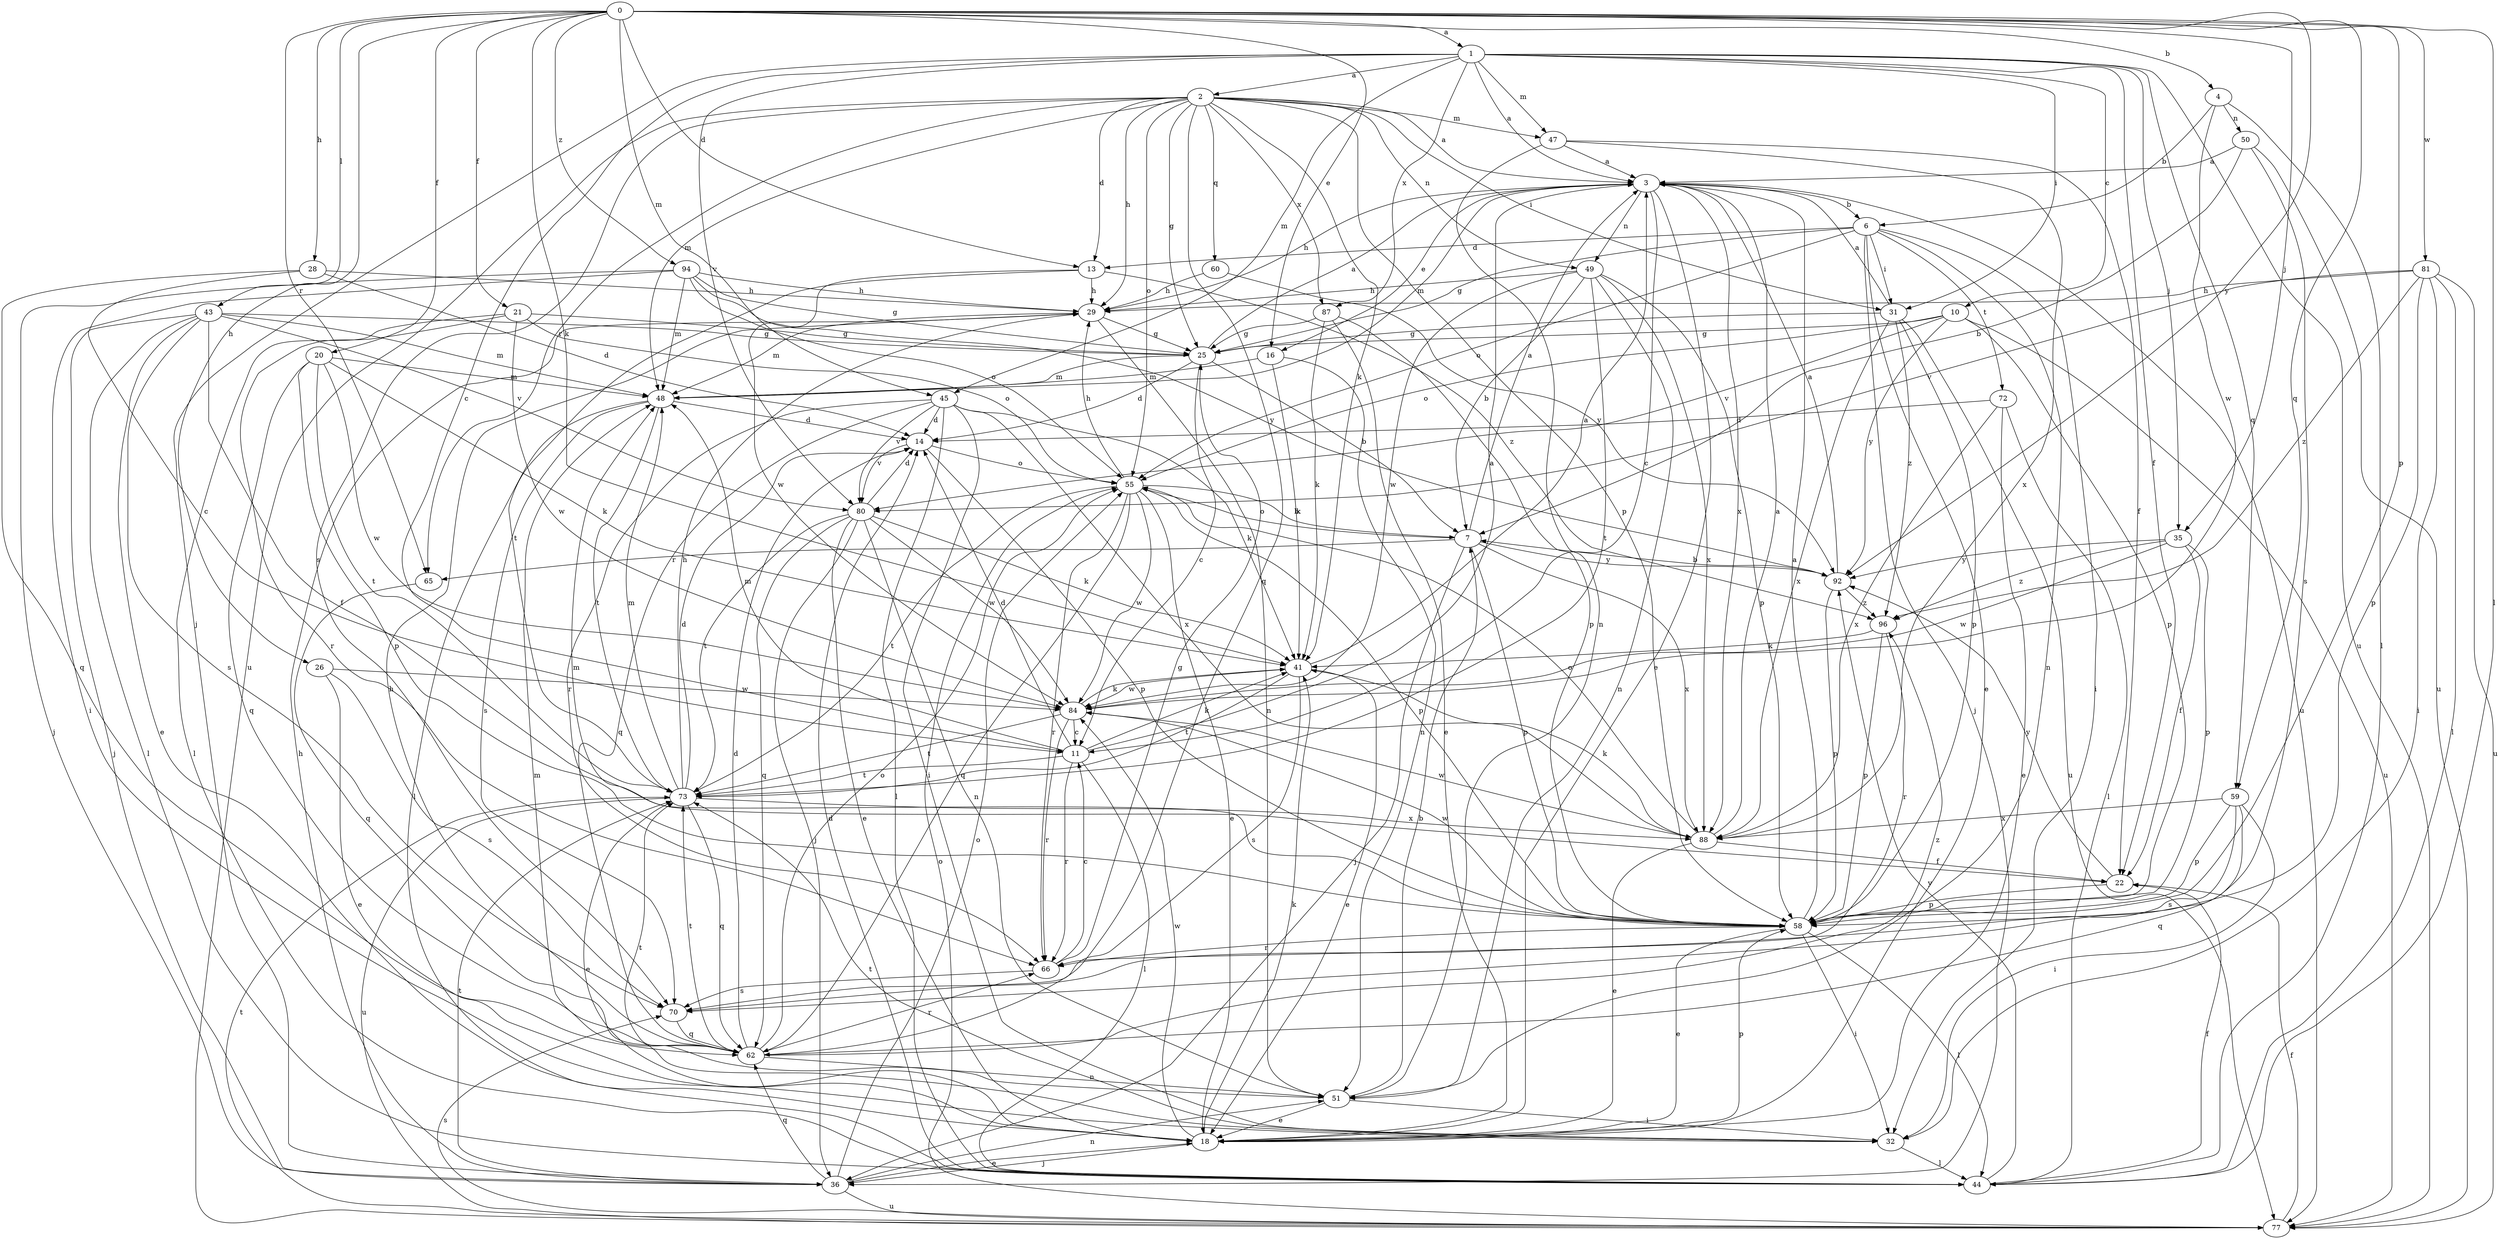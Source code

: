 strict digraph  {
0;
1;
2;
3;
4;
6;
7;
10;
11;
13;
14;
16;
18;
20;
21;
22;
25;
26;
28;
29;
31;
32;
35;
36;
41;
43;
44;
45;
47;
48;
49;
50;
51;
55;
58;
59;
60;
62;
65;
66;
70;
72;
73;
77;
80;
81;
84;
87;
88;
92;
94;
96;
0 -> 1  [label=a];
0 -> 4  [label=b];
0 -> 13  [label=d];
0 -> 16  [label=e];
0 -> 20  [label=f];
0 -> 21  [label=f];
0 -> 26  [label=h];
0 -> 28  [label=h];
0 -> 35  [label=j];
0 -> 41  [label=k];
0 -> 43  [label=l];
0 -> 44  [label=l];
0 -> 45  [label=m];
0 -> 58  [label=p];
0 -> 59  [label=q];
0 -> 65  [label=r];
0 -> 81  [label=w];
0 -> 92  [label=y];
0 -> 94  [label=z];
1 -> 2  [label=a];
1 -> 3  [label=a];
1 -> 10  [label=c];
1 -> 11  [label=c];
1 -> 22  [label=f];
1 -> 31  [label=i];
1 -> 35  [label=j];
1 -> 36  [label=j];
1 -> 45  [label=m];
1 -> 47  [label=m];
1 -> 59  [label=q];
1 -> 77  [label=u];
1 -> 80  [label=v];
1 -> 87  [label=x];
2 -> 3  [label=a];
2 -> 13  [label=d];
2 -> 25  [label=g];
2 -> 29  [label=h];
2 -> 31  [label=i];
2 -> 41  [label=k];
2 -> 47  [label=m];
2 -> 48  [label=m];
2 -> 49  [label=n];
2 -> 55  [label=o];
2 -> 58  [label=p];
2 -> 60  [label=q];
2 -> 62  [label=q];
2 -> 65  [label=r];
2 -> 70  [label=s];
2 -> 77  [label=u];
2 -> 87  [label=x];
3 -> 6  [label=b];
3 -> 11  [label=c];
3 -> 16  [label=e];
3 -> 18  [label=e];
3 -> 29  [label=h];
3 -> 48  [label=m];
3 -> 49  [label=n];
3 -> 77  [label=u];
3 -> 88  [label=x];
4 -> 6  [label=b];
4 -> 44  [label=l];
4 -> 50  [label=n];
4 -> 84  [label=w];
6 -> 13  [label=d];
6 -> 18  [label=e];
6 -> 25  [label=g];
6 -> 31  [label=i];
6 -> 32  [label=i];
6 -> 36  [label=j];
6 -> 51  [label=n];
6 -> 55  [label=o];
6 -> 72  [label=t];
7 -> 3  [label=a];
7 -> 36  [label=j];
7 -> 55  [label=o];
7 -> 58  [label=p];
7 -> 65  [label=r];
7 -> 88  [label=x];
7 -> 92  [label=y];
10 -> 25  [label=g];
10 -> 55  [label=o];
10 -> 58  [label=p];
10 -> 77  [label=u];
10 -> 80  [label=v];
10 -> 92  [label=y];
11 -> 3  [label=a];
11 -> 14  [label=d];
11 -> 41  [label=k];
11 -> 44  [label=l];
11 -> 48  [label=m];
11 -> 66  [label=r];
11 -> 73  [label=t];
13 -> 29  [label=h];
13 -> 73  [label=t];
13 -> 84  [label=w];
13 -> 96  [label=z];
14 -> 55  [label=o];
14 -> 58  [label=p];
14 -> 80  [label=v];
16 -> 41  [label=k];
16 -> 48  [label=m];
16 -> 51  [label=n];
18 -> 36  [label=j];
18 -> 41  [label=k];
18 -> 58  [label=p];
18 -> 84  [label=w];
20 -> 41  [label=k];
20 -> 48  [label=m];
20 -> 58  [label=p];
20 -> 62  [label=q];
20 -> 73  [label=t];
20 -> 84  [label=w];
21 -> 25  [label=g];
21 -> 44  [label=l];
21 -> 55  [label=o];
21 -> 66  [label=r];
21 -> 84  [label=w];
22 -> 58  [label=p];
22 -> 92  [label=y];
25 -> 3  [label=a];
25 -> 7  [label=b];
25 -> 11  [label=c];
25 -> 14  [label=d];
25 -> 48  [label=m];
26 -> 18  [label=e];
26 -> 70  [label=s];
26 -> 84  [label=w];
28 -> 11  [label=c];
28 -> 14  [label=d];
28 -> 29  [label=h];
28 -> 62  [label=q];
29 -> 25  [label=g];
29 -> 48  [label=m];
29 -> 51  [label=n];
31 -> 3  [label=a];
31 -> 25  [label=g];
31 -> 58  [label=p];
31 -> 77  [label=u];
31 -> 88  [label=x];
31 -> 96  [label=z];
32 -> 44  [label=l];
32 -> 48  [label=m];
32 -> 73  [label=t];
35 -> 22  [label=f];
35 -> 58  [label=p];
35 -> 84  [label=w];
35 -> 92  [label=y];
35 -> 96  [label=z];
36 -> 18  [label=e];
36 -> 29  [label=h];
36 -> 51  [label=n];
36 -> 55  [label=o];
36 -> 62  [label=q];
36 -> 73  [label=t];
36 -> 77  [label=u];
41 -> 3  [label=a];
41 -> 18  [label=e];
41 -> 70  [label=s];
41 -> 73  [label=t];
41 -> 84  [label=w];
43 -> 18  [label=e];
43 -> 22  [label=f];
43 -> 25  [label=g];
43 -> 36  [label=j];
43 -> 44  [label=l];
43 -> 48  [label=m];
43 -> 70  [label=s];
43 -> 80  [label=v];
44 -> 14  [label=d];
44 -> 22  [label=f];
44 -> 92  [label=y];
45 -> 14  [label=d];
45 -> 32  [label=i];
45 -> 41  [label=k];
45 -> 44  [label=l];
45 -> 62  [label=q];
45 -> 66  [label=r];
45 -> 80  [label=v];
45 -> 88  [label=x];
47 -> 3  [label=a];
47 -> 22  [label=f];
47 -> 51  [label=n];
47 -> 88  [label=x];
48 -> 14  [label=d];
48 -> 44  [label=l];
48 -> 70  [label=s];
48 -> 73  [label=t];
49 -> 7  [label=b];
49 -> 29  [label=h];
49 -> 51  [label=n];
49 -> 58  [label=p];
49 -> 73  [label=t];
49 -> 84  [label=w];
49 -> 88  [label=x];
50 -> 3  [label=a];
50 -> 7  [label=b];
50 -> 70  [label=s];
50 -> 77  [label=u];
51 -> 7  [label=b];
51 -> 18  [label=e];
51 -> 32  [label=i];
51 -> 73  [label=t];
55 -> 7  [label=b];
55 -> 18  [label=e];
55 -> 29  [label=h];
55 -> 58  [label=p];
55 -> 62  [label=q];
55 -> 66  [label=r];
55 -> 73  [label=t];
55 -> 84  [label=w];
58 -> 3  [label=a];
58 -> 18  [label=e];
58 -> 32  [label=i];
58 -> 44  [label=l];
58 -> 48  [label=m];
58 -> 66  [label=r];
58 -> 84  [label=w];
59 -> 32  [label=i];
59 -> 58  [label=p];
59 -> 62  [label=q];
59 -> 70  [label=s];
59 -> 88  [label=x];
60 -> 29  [label=h];
60 -> 92  [label=y];
62 -> 14  [label=d];
62 -> 29  [label=h];
62 -> 51  [label=n];
62 -> 55  [label=o];
62 -> 66  [label=r];
62 -> 73  [label=t];
62 -> 96  [label=z];
65 -> 62  [label=q];
66 -> 11  [label=c];
66 -> 25  [label=g];
66 -> 70  [label=s];
70 -> 62  [label=q];
72 -> 14  [label=d];
72 -> 18  [label=e];
72 -> 44  [label=l];
72 -> 88  [label=x];
73 -> 14  [label=d];
73 -> 18  [label=e];
73 -> 29  [label=h];
73 -> 48  [label=m];
73 -> 62  [label=q];
73 -> 77  [label=u];
73 -> 88  [label=x];
77 -> 22  [label=f];
77 -> 55  [label=o];
77 -> 70  [label=s];
77 -> 73  [label=t];
80 -> 14  [label=d];
80 -> 18  [label=e];
80 -> 36  [label=j];
80 -> 41  [label=k];
80 -> 51  [label=n];
80 -> 62  [label=q];
80 -> 73  [label=t];
80 -> 84  [label=w];
81 -> 29  [label=h];
81 -> 32  [label=i];
81 -> 44  [label=l];
81 -> 58  [label=p];
81 -> 77  [label=u];
81 -> 80  [label=v];
81 -> 96  [label=z];
84 -> 11  [label=c];
84 -> 41  [label=k];
84 -> 66  [label=r];
84 -> 73  [label=t];
87 -> 18  [label=e];
87 -> 25  [label=g];
87 -> 41  [label=k];
87 -> 58  [label=p];
88 -> 3  [label=a];
88 -> 18  [label=e];
88 -> 22  [label=f];
88 -> 41  [label=k];
88 -> 55  [label=o];
88 -> 84  [label=w];
92 -> 3  [label=a];
92 -> 7  [label=b];
92 -> 58  [label=p];
92 -> 96  [label=z];
94 -> 25  [label=g];
94 -> 29  [label=h];
94 -> 32  [label=i];
94 -> 36  [label=j];
94 -> 48  [label=m];
94 -> 55  [label=o];
94 -> 92  [label=y];
96 -> 41  [label=k];
96 -> 58  [label=p];
96 -> 66  [label=r];
}
